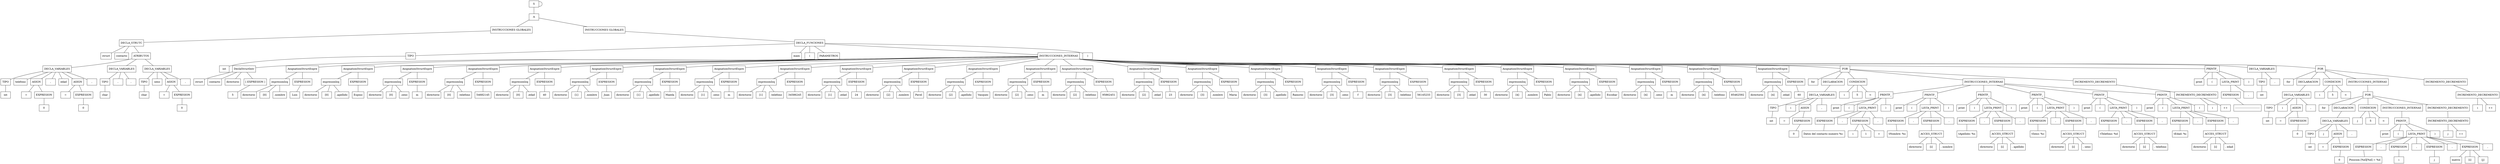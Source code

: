 graph "" { node [shape=box];n000 -- n000;
n000 [label="S"] ;
n000 -- n001;
n001 [label="A"] ;
n001 -- n002;
n002 [label="INSTRUCCIONES GLOBALES"] ;
n002 -- n003;
n003 [label="DECLA_STRUTC"] ;
n003 -- n004;
n004 [label="struct"] ;
n003 -- n005;
n005 [label="contacto"] ;
n003 -- n006;
n006 [label="ATRIBUTOS"] ;
n006 -- n007;
n007 [label="DECLA_VARIABLES"] ;
n007 -- n008;
n008 [label="TIPO"] ;
n008 -- n009;
n009 [label="int"] ;
n007 -- n0010;
n0010 [label="telefono"] ;
n007 -- n0011;
n0011 [label="ASIGN"] ;
n0011 -- n0012;
n0012 [label="="] ;
n0011 -- n0013;
n0013 [label="EXPRESION"] ;
n0013 -- n0014;
n0014 [label="0"] ;
n007 -- n0015;
n0015 [label=","] ;
n007 -- n0016;
n0016 [label="edad"] ;
n007 -- n0017;
n0017 [label="ASIGN"] ;
n0017 -- n0018;
n0018 [label="="] ;
n0017 -- n0019;
n0019 [label="EXPRESION"] ;
n0019 -- n0020;
n0020 [label="0"] ;
n007 -- n0021;
n0021 [label=","] ;
n006 -- n0022;
n0022 [label="DECLA_VARIABLES"] ;
n0022 -- n0023;
n0023 [label="TIPO"] ;
n0023 -- n0024;
n0024 [label="char"] ;
n0022 -- n0025;
n0025 [label=","] ;
n0022 -- n0026;
n0026 [label=","] ;
n006 -- n0027;
n0027 [label="DECLA_VARIABLES"] ;
n0027 -- n0028;
n0028 [label="TIPO"] ;
n0028 -- n0029;
n0029 [label="char"] ;
n0027 -- n0030;
n0030 [label="sexo"] ;
n0027 -- n0031;
n0031 [label="ASIGN"] ;
n0031 -- n0032;
n0032 [label="="] ;
n0031 -- n0033;
n0033 [label="EXPRESION"] ;
n0033 -- n0034;
n0034 [label="0"] ;
n0027 -- n0035;
n0035 [label=","] ;
n001 -- n0036;
n0036 [label="INSTRUCCIONES GLOBALES"] ;
n0036 -- n0037;
n0037 [label="DECLA_FUNCIONES"] ;
n0037 -- n0038;
n0038 [label="TIPO"] ;
n0038 -- n0039;
n0039 [label="int"] ;
n0037 -- n0040;
n0040 [label="main"] ;
n0037 -- n0041;
n0041 [label="("] ;
n0037 -- n0042;
n0042 [label="PARAMETROS"] ;
n0037 -- n0043;
n0043 [label="INSTRUCCIONES_INTERNAS"] ;
n0043 -- n0044;
n0044 [label="DeclaStructIntr"] ;
n0044 -- n0045;
n0045 [label="struct"] ;
n0044 -- n0046;
n0046 [label="contacto"] ;
n0044 -- n0047;
n0047 [label="directorio"] ;
n0044 -- n0048;
n0048 [label="[ EXPRESION ]"] ;
n0048 -- n0049;
n0049 [label="5"] ;
n0043 -- n0050;
n0050 [label="AsignationStructExpre"] ;
n0050 -- n0051;
n0051 [label="expresionIzq"] ;
n0051 -- n0052;
n0052 [label="directorio"] ;
n0051 -- n0053;
n0053 [label="[0]"] ;
n0051 -- n0054;
n0054 [label=".nombre"] ;
n0050 -- n0055;
n0055 [label="EXPRESION"] ;
n0055 -- n0056;
n0056 [label="Luis"] ;
n0043 -- n0057;
n0057 [label="AsignationStructExpre"] ;
n0057 -- n0058;
n0058 [label="expresionIzq"] ;
n0058 -- n0059;
n0059 [label="directorio"] ;
n0058 -- n0060;
n0060 [label="[0]"] ;
n0058 -- n0061;
n0061 [label=".apellido"] ;
n0057 -- n0062;
n0062 [label="EXPRESION"] ;
n0062 -- n0063;
n0063 [label="Espino"] ;
n0043 -- n0064;
n0064 [label="AsignationStructExpre"] ;
n0064 -- n0065;
n0065 [label="expresionIzq"] ;
n0065 -- n0066;
n0066 [label="directorio"] ;
n0065 -- n0067;
n0067 [label="[0]"] ;
n0065 -- n0068;
n0068 [label=".sexo"] ;
n0064 -- n0069;
n0069 [label="EXPRESION"] ;
n0069 -- n0070;
n0070 [label="m"] ;
n0043 -- n0071;
n0071 [label="AsignationStructExpre"] ;
n0071 -- n0072;
n0072 [label="expresionIzq"] ;
n0072 -- n0073;
n0073 [label="directorio"] ;
n0072 -- n0074;
n0074 [label="[0]"] ;
n0072 -- n0075;
n0075 [label=".telefono"] ;
n0071 -- n0076;
n0076 [label="EXPRESION"] ;
n0076 -- n0077;
n0077 [label="54682145"] ;
n0043 -- n0078;
n0078 [label="AsignationStructExpre"] ;
n0078 -- n0079;
n0079 [label="expresionIzq"] ;
n0079 -- n0080;
n0080 [label="directorio"] ;
n0079 -- n0081;
n0081 [label="[0]"] ;
n0079 -- n0082;
n0082 [label=".edad"] ;
n0078 -- n0083;
n0083 [label="EXPRESION"] ;
n0083 -- n0084;
n0084 [label="40"] ;
n0043 -- n0085;
n0085 [label="AsignationStructExpre"] ;
n0085 -- n0086;
n0086 [label="expresionIzq"] ;
n0086 -- n0087;
n0087 [label="directorio"] ;
n0086 -- n0088;
n0088 [label="[1]"] ;
n0086 -- n0089;
n0089 [label=".nombre"] ;
n0085 -- n0090;
n0090 [label="EXPRESION"] ;
n0090 -- n0091;
n0091 [label="Juan"] ;
n0043 -- n0092;
n0092 [label="AsignationStructExpre"] ;
n0092 -- n0093;
n0093 [label="expresionIzq"] ;
n0093 -- n0094;
n0094 [label="directorio"] ;
n0093 -- n0095;
n0095 [label="[1]"] ;
n0093 -- n0096;
n0096 [label=".apellido"] ;
n0092 -- n0097;
n0097 [label="EXPRESION"] ;
n0097 -- n0098;
n0098 [label="Maeda"] ;
n0043 -- n0099;
n0099 [label="AsignationStructExpre"] ;
n0099 -- n00100;
n00100 [label="expresionIzq"] ;
n00100 -- n00101;
n00101 [label="directorio"] ;
n00100 -- n00102;
n00102 [label="[1]"] ;
n00100 -- n00103;
n00103 [label=".sexo"] ;
n0099 -- n00104;
n00104 [label="EXPRESION"] ;
n00104 -- n00105;
n00105 [label="m"] ;
n0043 -- n00106;
n00106 [label="AsignationStructExpre"] ;
n00106 -- n00107;
n00107 [label="expresionIzq"] ;
n00107 -- n00108;
n00108 [label="directorio"] ;
n00107 -- n00109;
n00109 [label="[1]"] ;
n00107 -- n00110;
n00110 [label=".telefono"] ;
n00106 -- n00111;
n00111 [label="EXPRESION"] ;
n00111 -- n00112;
n00112 [label="34586245"] ;
n0043 -- n00113;
n00113 [label="AsignationStructExpre"] ;
n00113 -- n00114;
n00114 [label="expresionIzq"] ;
n00114 -- n00115;
n00115 [label="directorio"] ;
n00114 -- n00116;
n00116 [label="[1]"] ;
n00114 -- n00117;
n00117 [label=".edad"] ;
n00113 -- n00118;
n00118 [label="EXPRESION"] ;
n00118 -- n00119;
n00119 [label="24"] ;
n0043 -- n00120;
n00120 [label="AsignationStructExpre"] ;
n00120 -- n00121;
n00121 [label="expresionIzq"] ;
n00121 -- n00122;
n00122 [label="directorio"] ;
n00121 -- n00123;
n00123 [label="[2]"] ;
n00121 -- n00124;
n00124 [label=".nombre"] ;
n00120 -- n00125;
n00125 [label="EXPRESION"] ;
n00125 -- n00126;
n00126 [label="Pavel"] ;
n0043 -- n00127;
n00127 [label="AsignationStructExpre"] ;
n00127 -- n00128;
n00128 [label="expresionIzq"] ;
n00128 -- n00129;
n00129 [label="directorio"] ;
n00128 -- n00130;
n00130 [label="[2]"] ;
n00128 -- n00131;
n00131 [label=".apellido"] ;
n00127 -- n00132;
n00132 [label="EXPRESION"] ;
n00132 -- n00133;
n00133 [label="Vasquez"] ;
n0043 -- n00134;
n00134 [label="AsignationStructExpre"] ;
n00134 -- n00135;
n00135 [label="expresionIzq"] ;
n00135 -- n00136;
n00136 [label="directorio"] ;
n00135 -- n00137;
n00137 [label="[2]"] ;
n00135 -- n00138;
n00138 [label=".sexo"] ;
n00134 -- n00139;
n00139 [label="EXPRESION"] ;
n00139 -- n00140;
n00140 [label="m"] ;
n0043 -- n00141;
n00141 [label="AsignationStructExpre"] ;
n00141 -- n00142;
n00142 [label="expresionIzq"] ;
n00142 -- n00143;
n00143 [label="directorio"] ;
n00142 -- n00144;
n00144 [label="[2]"] ;
n00142 -- n00145;
n00145 [label=".telefono"] ;
n00141 -- n00146;
n00146 [label="EXPRESION"] ;
n00146 -- n00147;
n00147 [label="95862451"] ;
n0043 -- n00148;
n00148 [label="AsignationStructExpre"] ;
n00148 -- n00149;
n00149 [label="expresionIzq"] ;
n00149 -- n00150;
n00150 [label="directorio"] ;
n00149 -- n00151;
n00151 [label="[2]"] ;
n00149 -- n00152;
n00152 [label=".edad"] ;
n00148 -- n00153;
n00153 [label="EXPRESION"] ;
n00153 -- n00154;
n00154 [label="23"] ;
n0043 -- n00155;
n00155 [label="AsignationStructExpre"] ;
n00155 -- n00156;
n00156 [label="expresionIzq"] ;
n00156 -- n00157;
n00157 [label="directorio"] ;
n00156 -- n00158;
n00158 [label="[3]"] ;
n00156 -- n00159;
n00159 [label=".nombre"] ;
n00155 -- n00160;
n00160 [label="EXPRESION"] ;
n00160 -- n00161;
n00161 [label="Maria"] ;
n0043 -- n00162;
n00162 [label="AsignationStructExpre"] ;
n00162 -- n00163;
n00163 [label="expresionIzq"] ;
n00163 -- n00164;
n00164 [label="directorio"] ;
n00163 -- n00165;
n00165 [label="[3]"] ;
n00163 -- n00166;
n00166 [label=".apellido"] ;
n00162 -- n00167;
n00167 [label="EXPRESION"] ;
n00167 -- n00168;
n00168 [label="Ramirez"] ;
n0043 -- n00169;
n00169 [label="AsignationStructExpre"] ;
n00169 -- n00170;
n00170 [label="expresionIzq"] ;
n00170 -- n00171;
n00171 [label="directorio"] ;
n00170 -- n00172;
n00172 [label="[3]"] ;
n00170 -- n00173;
n00173 [label=".sexo"] ;
n00169 -- n00174;
n00174 [label="EXPRESION"] ;
n00174 -- n00175;
n00175 [label="f"] ;
n0043 -- n00176;
n00176 [label="AsignationStructExpre"] ;
n00176 -- n00177;
n00177 [label="expresionIzq"] ;
n00177 -- n00178;
n00178 [label="directorio"] ;
n00177 -- n00179;
n00179 [label="[3]"] ;
n00177 -- n00180;
n00180 [label=".telefono"] ;
n00176 -- n00181;
n00181 [label="EXPRESION"] ;
n00181 -- n00182;
n00182 [label="56145233"] ;
n0043 -- n00183;
n00183 [label="AsignationStructExpre"] ;
n00183 -- n00184;
n00184 [label="expresionIzq"] ;
n00184 -- n00185;
n00185 [label="directorio"] ;
n00184 -- n00186;
n00186 [label="[3]"] ;
n00184 -- n00187;
n00187 [label=".edad"] ;
n00183 -- n00188;
n00188 [label="EXPRESION"] ;
n00188 -- n00189;
n00189 [label="30"] ;
n0043 -- n00190;
n00190 [label="AsignationStructExpre"] ;
n00190 -- n00191;
n00191 [label="expresionIzq"] ;
n00191 -- n00192;
n00192 [label="directorio"] ;
n00191 -- n00193;
n00193 [label="[4]"] ;
n00191 -- n00194;
n00194 [label=".nombre"] ;
n00190 -- n00195;
n00195 [label="EXPRESION"] ;
n00195 -- n00196;
n00196 [label="Pablo"] ;
n0043 -- n00197;
n00197 [label="AsignationStructExpre"] ;
n00197 -- n00198;
n00198 [label="expresionIzq"] ;
n00198 -- n00199;
n00199 [label="directorio"] ;
n00198 -- n00200;
n00200 [label="[4]"] ;
n00198 -- n00201;
n00201 [label=".apellido"] ;
n00197 -- n00202;
n00202 [label="EXPRESION"] ;
n00202 -- n00203;
n00203 [label="Escobar"] ;
n0043 -- n00204;
n00204 [label="AsignationStructExpre"] ;
n00204 -- n00205;
n00205 [label="expresionIzq"] ;
n00205 -- n00206;
n00206 [label="directorio"] ;
n00205 -- n00207;
n00207 [label="[4]"] ;
n00205 -- n00208;
n00208 [label=".sexo"] ;
n00204 -- n00209;
n00209 [label="EXPRESION"] ;
n00209 -- n00210;
n00210 [label="m"] ;
n0043 -- n00211;
n00211 [label="AsignationStructExpre"] ;
n00211 -- n00212;
n00212 [label="expresionIzq"] ;
n00212 -- n00213;
n00213 [label="directorio"] ;
n00212 -- n00214;
n00214 [label="[4]"] ;
n00212 -- n00215;
n00215 [label=".telefono"] ;
n00211 -- n00216;
n00216 [label="EXPRESION"] ;
n00216 -- n00217;
n00217 [label="85462592"] ;
n0043 -- n00218;
n00218 [label="AsignationStructExpre"] ;
n00218 -- n00219;
n00219 [label="expresionIzq"] ;
n00219 -- n00220;
n00220 [label="directorio"] ;
n00219 -- n00221;
n00221 [label="[4]"] ;
n00219 -- n00222;
n00222 [label=".edad"] ;
n00218 -- n00223;
n00223 [label="EXPRESION"] ;
n00223 -- n00224;
n00224 [label="60"] ;
n0043 -- n00225;
n00225 [label="FOR"] ;
n00225 -- n00226;
n00226 [label="for"] ;
n00225 -- n00227;
n00227 [label="DECLARACION"] ;
n00227 -- n00228;
n00228 [label="DECLA_VARIABLES"] ;
n00228 -- n00229;
n00229 [label="TIPO"] ;
n00229 -- n00230;
n00230 [label="int"] ;
n00228 -- n00231;
n00231 [label="i"] ;
n00228 -- n00232;
n00232 [label="ASIGN"] ;
n00232 -- n00233;
n00233 [label="="] ;
n00232 -- n00234;
n00234 [label="EXPRESION"] ;
n00234 -- n00235;
n00235 [label="0"] ;
n00228 -- n00236;
n00236 [label=","] ;
n00225 -- n00237;
n00237 [label="CONDICION"] ;
n00237 -- n00238;
n00238 [label="i"] ;
n00237 -- n00239;
n00239 [label="5"] ;
n00237 -- n00240;
n00240 [label="<"] ;
n00225 -- n00241;
n00241 [label="INSTRUCCIONES_INTERNAS"] ;
n00241 -- n00242;
n00242 [label="PRINTF_"] ;
n00242 -- n00243;
n00243 [label="print"] ;
n00242 -- n00244;
n00244 [label="("] ;
n00242 -- n00245;
n00245 [label="LISTA_PRINT"] ;
n00245 -- n00246;
n00246 [label="EXPRESION"] ;
n00246 -- n00247;
n00247 [label="Datos del contacto numero %i:\n"] ;
n00245 -- n00248;
n00248 [label=","] ;
n00245 -- n00249;
n00249 [label="EXPRESION"] ;
n00249 -- n00250;
n00250 [label="i"] ;
n00249 -- n00251;
n00251 [label="1"] ;
n00249 -- n00252;
n00252 [label="+"] ;
n00245 -- n00253;
n00253 [label=","] ;
n00242 -- n00254;
n00254 [label=")"] ;
n00241 -- n00255;
n00255 [label="PRINTF_"] ;
n00255 -- n00256;
n00256 [label="print"] ;
n00255 -- n00257;
n00257 [label="("] ;
n00255 -- n00258;
n00258 [label="LISTA_PRINT"] ;
n00258 -- n00259;
n00259 [label="EXPRESION"] ;
n00259 -- n00260;
n00260 [label="\tNombre: %s\n"] ;
n00258 -- n00261;
n00261 [label=","] ;
n00258 -- n00262;
n00262 [label="EXPRESION"] ;
n00262 -- n00263;
n00263 [label="ACCES_STRUCT"] ;
n00263 -- n00264;
n00264 [label="directorio"] ;
n00263 -- n00265;
n00265 [label="[i]"] ;
n00263 -- n00266;
n00266 [label=". nombre"] ;
n00258 -- n00267;
n00267 [label=","] ;
n00255 -- n00268;
n00268 [label=")"] ;
n00241 -- n00269;
n00269 [label="PRINTF_"] ;
n00269 -- n00270;
n00270 [label="print"] ;
n00269 -- n00271;
n00271 [label="("] ;
n00269 -- n00272;
n00272 [label="LISTA_PRINT"] ;
n00272 -- n00273;
n00273 [label="EXPRESION"] ;
n00273 -- n00274;
n00274 [label="\tApellido: %s\n"] ;
n00272 -- n00275;
n00275 [label=","] ;
n00272 -- n00276;
n00276 [label="EXPRESION"] ;
n00276 -- n00277;
n00277 [label="ACCES_STRUCT"] ;
n00277 -- n00278;
n00278 [label="directorio"] ;
n00277 -- n00279;
n00279 [label="[i]"] ;
n00277 -- n00280;
n00280 [label=". apellido"] ;
n00272 -- n00281;
n00281 [label=","] ;
n00269 -- n00282;
n00282 [label=")"] ;
n00241 -- n00283;
n00283 [label="PRINTF_"] ;
n00283 -- n00284;
n00284 [label="print"] ;
n00283 -- n00285;
n00285 [label="("] ;
n00283 -- n00286;
n00286 [label="LISTA_PRINT"] ;
n00286 -- n00287;
n00287 [label="EXPRESION"] ;
n00287 -- n00288;
n00288 [label="\tSexo: %c\n"] ;
n00286 -- n00289;
n00289 [label=","] ;
n00286 -- n00290;
n00290 [label="EXPRESION"] ;
n00290 -- n00291;
n00291 [label="ACCES_STRUCT"] ;
n00291 -- n00292;
n00292 [label="directorio"] ;
n00291 -- n00293;
n00293 [label="[i]"] ;
n00291 -- n00294;
n00294 [label=". sexo"] ;
n00286 -- n00295;
n00295 [label=","] ;
n00283 -- n00296;
n00296 [label=")"] ;
n00241 -- n00297;
n00297 [label="PRINTF_"] ;
n00297 -- n00298;
n00298 [label="print"] ;
n00297 -- n00299;
n00299 [label="("] ;
n00297 -- n00300;
n00300 [label="LISTA_PRINT"] ;
n00300 -- n00301;
n00301 [label="EXPRESION"] ;
n00301 -- n00302;
n00302 [label="\tTelefono: %d\n"] ;
n00300 -- n00303;
n00303 [label=","] ;
n00300 -- n00304;
n00304 [label="EXPRESION"] ;
n00304 -- n00305;
n00305 [label="ACCES_STRUCT"] ;
n00305 -- n00306;
n00306 [label="directorio"] ;
n00305 -- n00307;
n00307 [label="[i]"] ;
n00305 -- n00308;
n00308 [label=". telefono"] ;
n00300 -- n00309;
n00309 [label=","] ;
n00297 -- n00310;
n00310 [label=")"] ;
n00241 -- n00311;
n00311 [label="PRINTF_"] ;
n00311 -- n00312;
n00312 [label="print"] ;
n00311 -- n00313;
n00313 [label="("] ;
n00311 -- n00314;
n00314 [label="LISTA_PRINT"] ;
n00314 -- n00315;
n00315 [label="EXPRESION"] ;
n00315 -- n00316;
n00316 [label="\tEdad: %i\n"] ;
n00314 -- n00317;
n00317 [label=","] ;
n00314 -- n00318;
n00318 [label="EXPRESION"] ;
n00318 -- n00319;
n00319 [label="ACCES_STRUCT"] ;
n00319 -- n00320;
n00320 [label="directorio"] ;
n00319 -- n00321;
n00321 [label="[i]"] ;
n00319 -- n00322;
n00322 [label=". edad"] ;
n00314 -- n00323;
n00323 [label=","] ;
n00311 -- n00324;
n00324 [label=")"] ;
n00225 -- n00325;
n00325 [label="INCREMENTO_DECREMENTO"] ;
n00325 -- n00326;
n00326 [label="INCREMENTO_DECREMENTO"] ;
n00326 -- n00327;
n00327 [label="i"] ;
n00326 -- n00328;
n00328 [label="++"] ;
n0043 -- n00329;
n00329 [label="PRINTF_"] ;
n00329 -- n00330;
n00330 [label="print"] ;
n00329 -- n00331;
n00331 [label="("] ;
n00329 -- n00332;
n00332 [label="LISTA_PRINT"] ;
n00332 -- n00333;
n00333 [label="EXPRESION"] ;
n00333 -- n00334;
n00334 [label="------------------------------\n"] ;
n00332 -- n00335;
n00335 [label=","] ;
n00329 -- n00336;
n00336 [label=")"] ;
n0043 -- n00337;
n00337 [label="DECLA_VARIABLES"] ;
n00337 -- n00338;
n00338 [label="TIPO"] ;
n00338 -- n00339;
n00339 [label="int"] ;
n00337 -- n00340;
n00340 [label=","] ;
n0043 -- n00341;
n00341 [label="FOR"] ;
n00341 -- n00342;
n00342 [label="for"] ;
n00341 -- n00343;
n00343 [label="DECLARACION"] ;
n00343 -- n00344;
n00344 [label="DECLA_VARIABLES"] ;
n00344 -- n00345;
n00345 [label="TIPO"] ;
n00345 -- n00346;
n00346 [label="int"] ;
n00344 -- n00347;
n00347 [label="i"] ;
n00344 -- n00348;
n00348 [label="ASIGN"] ;
n00348 -- n00349;
n00349 [label="="] ;
n00348 -- n00350;
n00350 [label="EXPRESION"] ;
n00350 -- n00351;
n00351 [label="0"] ;
n00344 -- n00352;
n00352 [label=","] ;
n00341 -- n00353;
n00353 [label="CONDICION"] ;
n00353 -- n00354;
n00354 [label="i"] ;
n00353 -- n00355;
n00355 [label="5"] ;
n00353 -- n00356;
n00356 [label="<"] ;
n00341 -- n00357;
n00357 [label="INSTRUCCIONES_INTERNAS"] ;
n00357 -- n00358;
n00358 [label="FOR"] ;
n00358 -- n00359;
n00359 [label="for"] ;
n00358 -- n00360;
n00360 [label="DECLARACION"] ;
n00360 -- n00361;
n00361 [label="DECLA_VARIABLES"] ;
n00361 -- n00362;
n00362 [label="TIPO"] ;
n00362 -- n00363;
n00363 [label="int"] ;
n00361 -- n00364;
n00364 [label="j"] ;
n00361 -- n00365;
n00365 [label="ASIGN"] ;
n00365 -- n00366;
n00366 [label="="] ;
n00365 -- n00367;
n00367 [label="EXPRESION"] ;
n00367 -- n00368;
n00368 [label="0"] ;
n00361 -- n00369;
n00369 [label=","] ;
n00358 -- n00370;
n00370 [label="CONDICION"] ;
n00370 -- n00371;
n00371 [label="j"] ;
n00370 -- n00372;
n00372 [label="5"] ;
n00370 -- n00373;
n00373 [label="<"] ;
n00358 -- n00374;
n00374 [label="INSTRUCCIONES_INTERNAS"] ;
n00374 -- n00375;
n00375 [label="PRINTF_"] ;
n00375 -- n00376;
n00376 [label="print"] ;
n00375 -- n00377;
n00377 [label="("] ;
n00375 -- n00378;
n00378 [label="LISTA_PRINT"] ;
n00378 -- n00379;
n00379 [label="EXPRESION"] ;
n00379 -- n00380;
n00380 [label="Posicion [%d][%d] = %d\n"] ;
n00378 -- n00381;
n00381 [label=","] ;
n00378 -- n00382;
n00382 [label="EXPRESION"] ;
n00382 -- n00383;
n00383 [label="i"] ;
n00378 -- n00384;
n00384 [label=","] ;
n00378 -- n00385;
n00385 [label="EXPRESION"] ;
n00385 -- n00386;
n00386 [label="j"] ;
n00378 -- n00387;
n00387 [label=","] ;
n00378 -- n00388;
n00388 [label="EXPRESION"] ;
n00388 -- n00389;
n00389 [label="matriz"] ;
n00388 -- n00390;
n00390 [label="[i]"] ;
n00388 -- n00391;
n00391 [label="[j]"] ;
n00378 -- n00392;
n00392 [label=","] ;
n00375 -- n00393;
n00393 [label=")"] ;
n00358 -- n00394;
n00394 [label="INCREMENTO_DECREMENTO"] ;
n00394 -- n00395;
n00395 [label="INCREMENTO_DECREMENTO"] ;
n00395 -- n00396;
n00396 [label="j"] ;
n00395 -- n00397;
n00397 [label="++"] ;
n00341 -- n00398;
n00398 [label="INCREMENTO_DECREMENTO"] ;
n00398 -- n00399;
n00399 [label="INCREMENTO_DECREMENTO"] ;
n00399 -- n00400;
n00400 [label="i"] ;
n00399 -- n00401;
n00401 [label="++"] ;
n0037 -- n00402;
n00402 [label=")"] ;
}